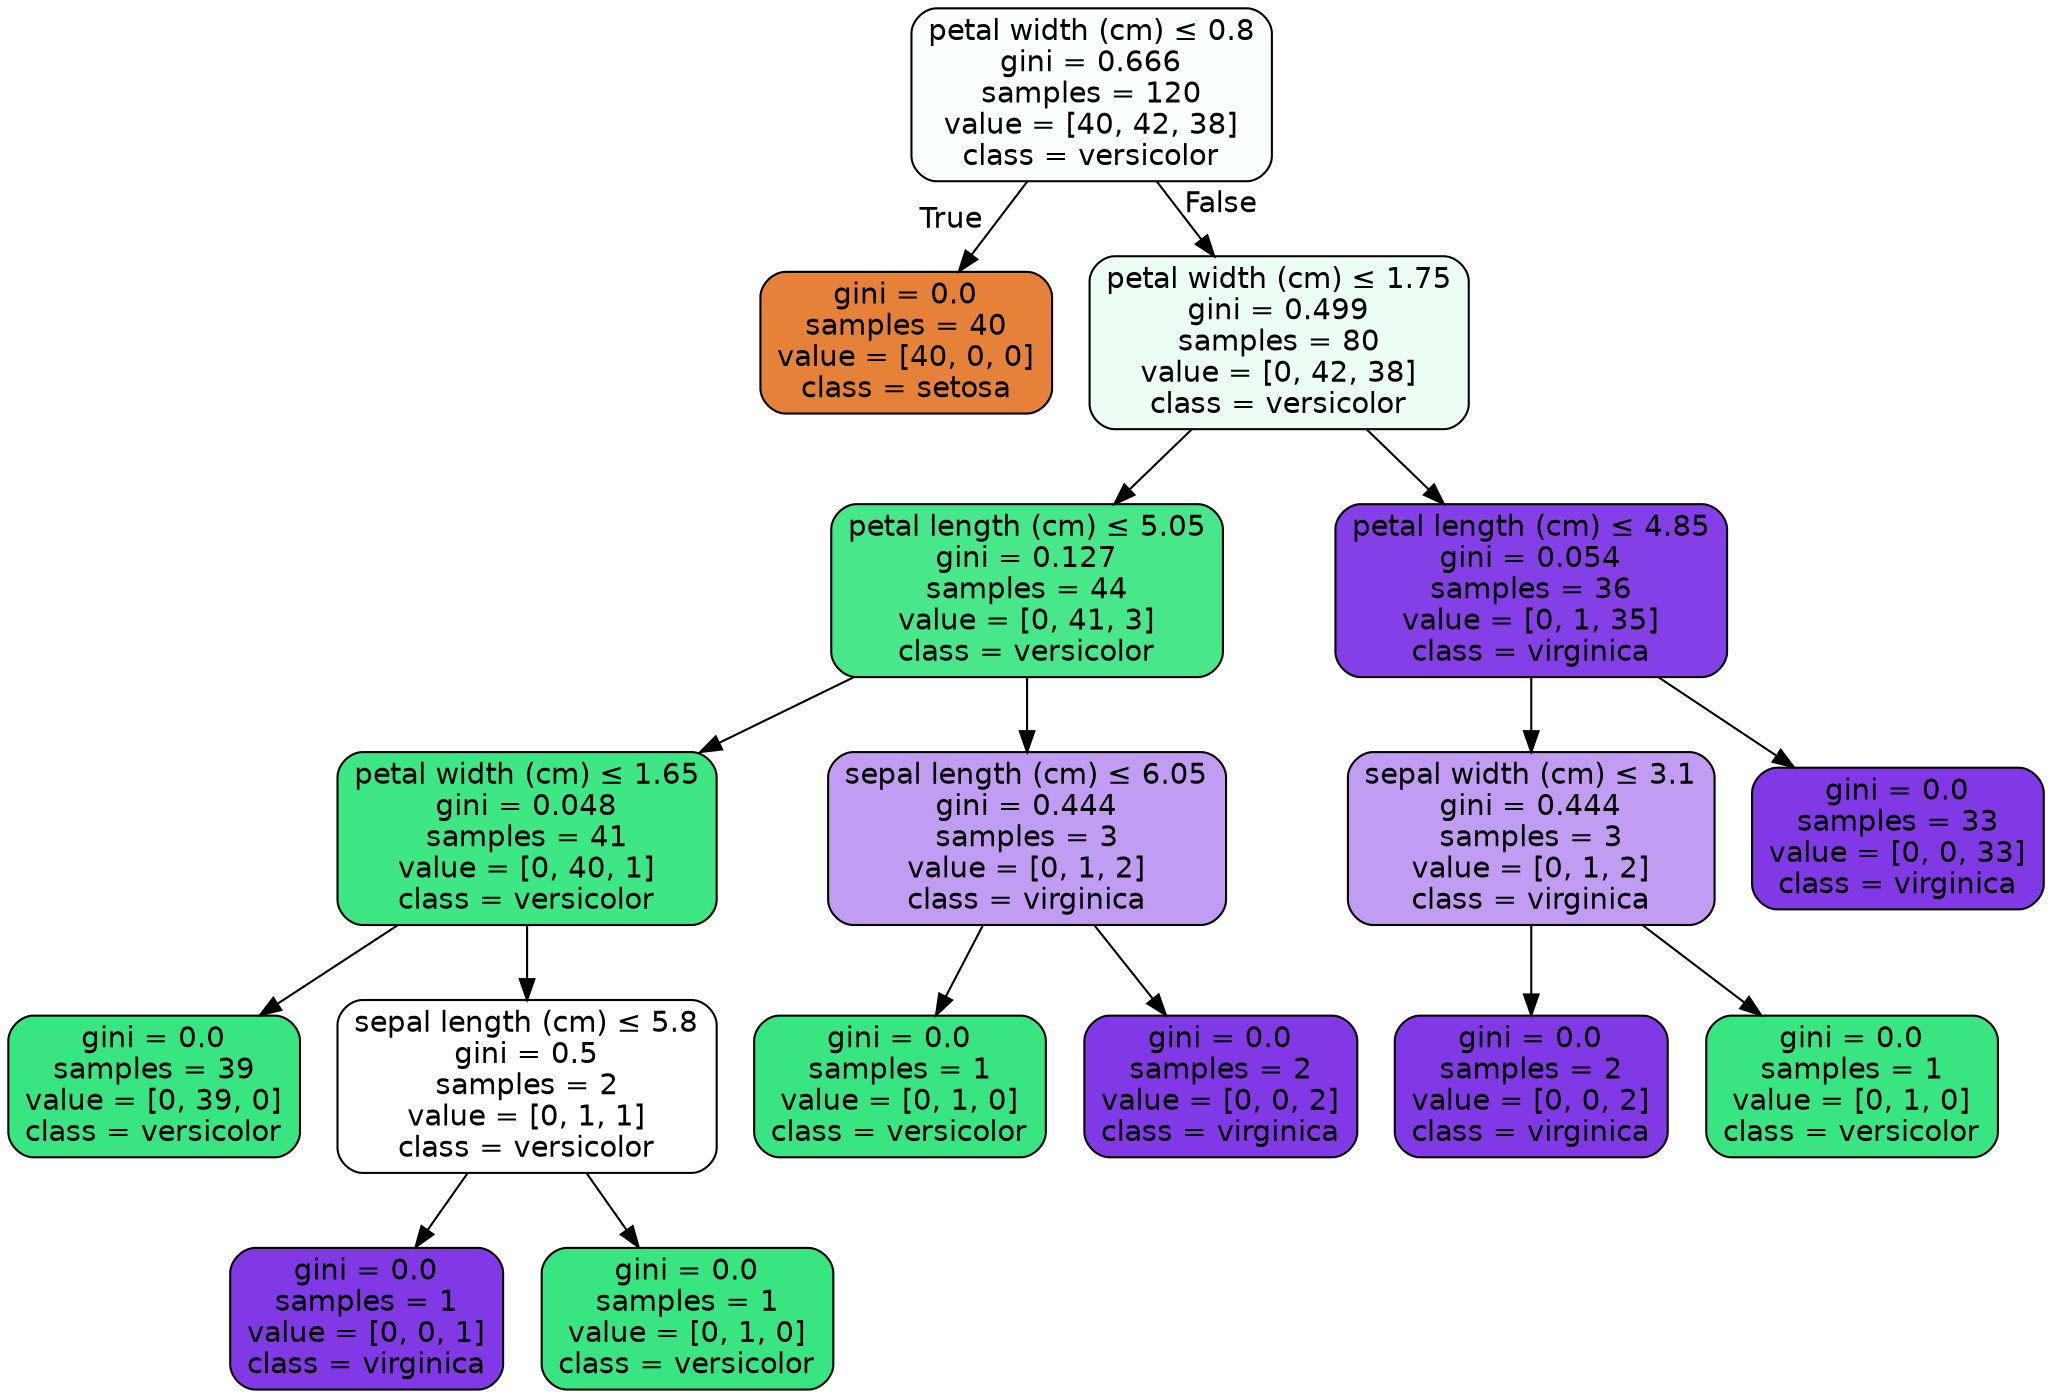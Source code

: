 digraph Tree {
node [shape=box, style="filled, rounded", color="black", fontname="helvetica"] ;
edge [fontname="helvetica"] ;
0 [label=<petal width (cm) &le; 0.8<br/>gini = 0.666<br/>samples = 120<br/>value = [40, 42, 38]<br/>class = versicolor>, fillcolor="#fafefc"] ;
1 [label=<gini = 0.0<br/>samples = 40<br/>value = [40, 0, 0]<br/>class = setosa>, fillcolor="#e58139"] ;
0 -> 1 [labeldistance=2.5, labelangle=45, headlabel="True"] ;
2 [label=<petal width (cm) &le; 1.75<br/>gini = 0.499<br/>samples = 80<br/>value = [0, 42, 38]<br/>class = versicolor>, fillcolor="#ecfdf3"] ;
0 -> 2 [labeldistance=2.5, labelangle=-45, headlabel="False"] ;
3 [label=<petal length (cm) &le; 5.05<br/>gini = 0.127<br/>samples = 44<br/>value = [0, 41, 3]<br/>class = versicolor>, fillcolor="#47e78a"] ;
2 -> 3 ;
4 [label=<petal width (cm) &le; 1.65<br/>gini = 0.048<br/>samples = 41<br/>value = [0, 40, 1]<br/>class = versicolor>, fillcolor="#3ee684"] ;
3 -> 4 ;
5 [label=<gini = 0.0<br/>samples = 39<br/>value = [0, 39, 0]<br/>class = versicolor>, fillcolor="#39e581"] ;
4 -> 5 ;
6 [label=<sepal length (cm) &le; 5.8<br/>gini = 0.5<br/>samples = 2<br/>value = [0, 1, 1]<br/>class = versicolor>, fillcolor="#ffffff"] ;
4 -> 6 ;
7 [label=<gini = 0.0<br/>samples = 1<br/>value = [0, 0, 1]<br/>class = virginica>, fillcolor="#8139e5"] ;
6 -> 7 ;
8 [label=<gini = 0.0<br/>samples = 1<br/>value = [0, 1, 0]<br/>class = versicolor>, fillcolor="#39e581"] ;
6 -> 8 ;
9 [label=<sepal length (cm) &le; 6.05<br/>gini = 0.444<br/>samples = 3<br/>value = [0, 1, 2]<br/>class = virginica>, fillcolor="#c09cf2"] ;
3 -> 9 ;
10 [label=<gini = 0.0<br/>samples = 1<br/>value = [0, 1, 0]<br/>class = versicolor>, fillcolor="#39e581"] ;
9 -> 10 ;
11 [label=<gini = 0.0<br/>samples = 2<br/>value = [0, 0, 2]<br/>class = virginica>, fillcolor="#8139e5"] ;
9 -> 11 ;
12 [label=<petal length (cm) &le; 4.85<br/>gini = 0.054<br/>samples = 36<br/>value = [0, 1, 35]<br/>class = virginica>, fillcolor="#853fe6"] ;
2 -> 12 ;
13 [label=<sepal width (cm) &le; 3.1<br/>gini = 0.444<br/>samples = 3<br/>value = [0, 1, 2]<br/>class = virginica>, fillcolor="#c09cf2"] ;
12 -> 13 ;
14 [label=<gini = 0.0<br/>samples = 2<br/>value = [0, 0, 2]<br/>class = virginica>, fillcolor="#8139e5"] ;
13 -> 14 ;
15 [label=<gini = 0.0<br/>samples = 1<br/>value = [0, 1, 0]<br/>class = versicolor>, fillcolor="#39e581"] ;
13 -> 15 ;
16 [label=<gini = 0.0<br/>samples = 33<br/>value = [0, 0, 33]<br/>class = virginica>, fillcolor="#8139e5"] ;
12 -> 16 ;
}